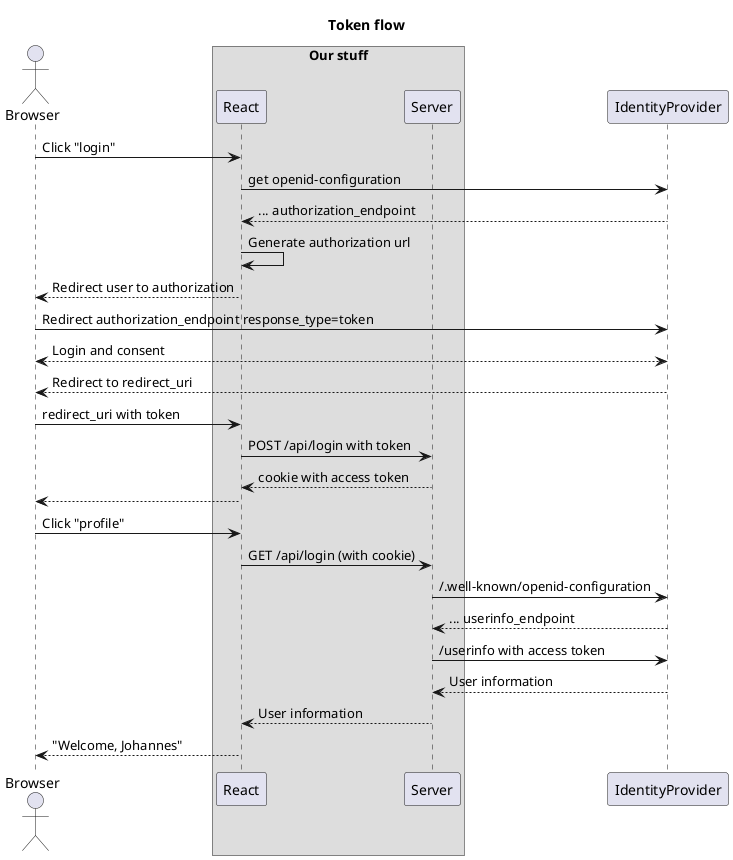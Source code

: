 @startuml
title "Token flow"

actor Browser
box "Our stuff"
    participant React
    participant Server
end box
participant IdentityProvider

Browser -> React: Click "login"
React -> IdentityProvider: get openid-configuration
React <-- IdentityProvider: ... authorization_endpoint
React -> React: Generate authorization url
Browser <-- React: Redirect user to authorization
Browser -> IdentityProvider: Redirect authorization_endpoint response_type=token
Browser <--> IdentityProvider: Login and consent
Browser <-- IdentityProvider: Redirect to redirect_uri
Browser -> React: redirect_uri with token
React -> Server: POST /api/login with token
React <-- Server: cookie with access token
Browser <-- React
Browser -> React: Click "profile"
React -> Server: GET /api/login (with cookie)
Server -> IdentityProvider: /.well-known/openid-configuration
Server <-- IdentityProvider: ... userinfo_endpoint
Server -> IdentityProvider: /userinfo with access token
Server <-- IdentityProvider: User information
React <-- Server: User information
Browser <-- React: "Welcome, Johannes"


@enduml

